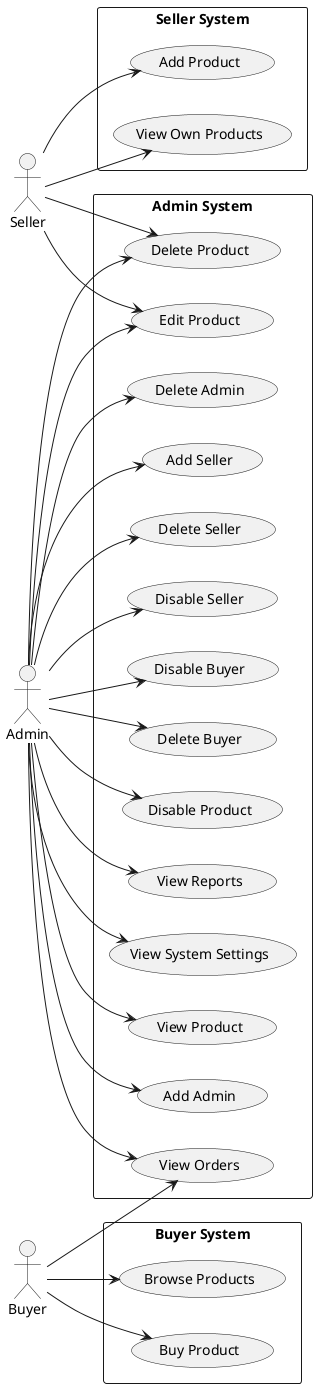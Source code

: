 @startuml admin_case_diagram
left to right direction

actor Admin
actor Seller
actor Buyer

rectangle "Admin System" {
  Admin --> (Add Admin)
  Admin --> (Delete Admin)
  Admin --> (Add Seller)
  Admin --> (Delete Seller)
  Admin --> (Disable Seller)
  Admin --> (Disable Buyer)
  Admin --> (Delete Buyer)
  Admin --> (Disable Product)
  Admin --> (Delete Product)
  Admin --> (Edit Product)
  Admin --> (View Product)
  Admin --> (View Orders)
  Admin --> (View Reports)
  Admin --> (View System Settings)


}

rectangle "Seller System" {
  Seller --> (Add Product)
  Seller --> (Edit Product)
  Seller --> (Delete Product)
  Seller --> (View Own Products)
}

rectangle "Buyer System" {
  Buyer --> (Browse Products)
  Buyer --> (Buy Product)
  Buyer --> (View Orders)
}
@enduml